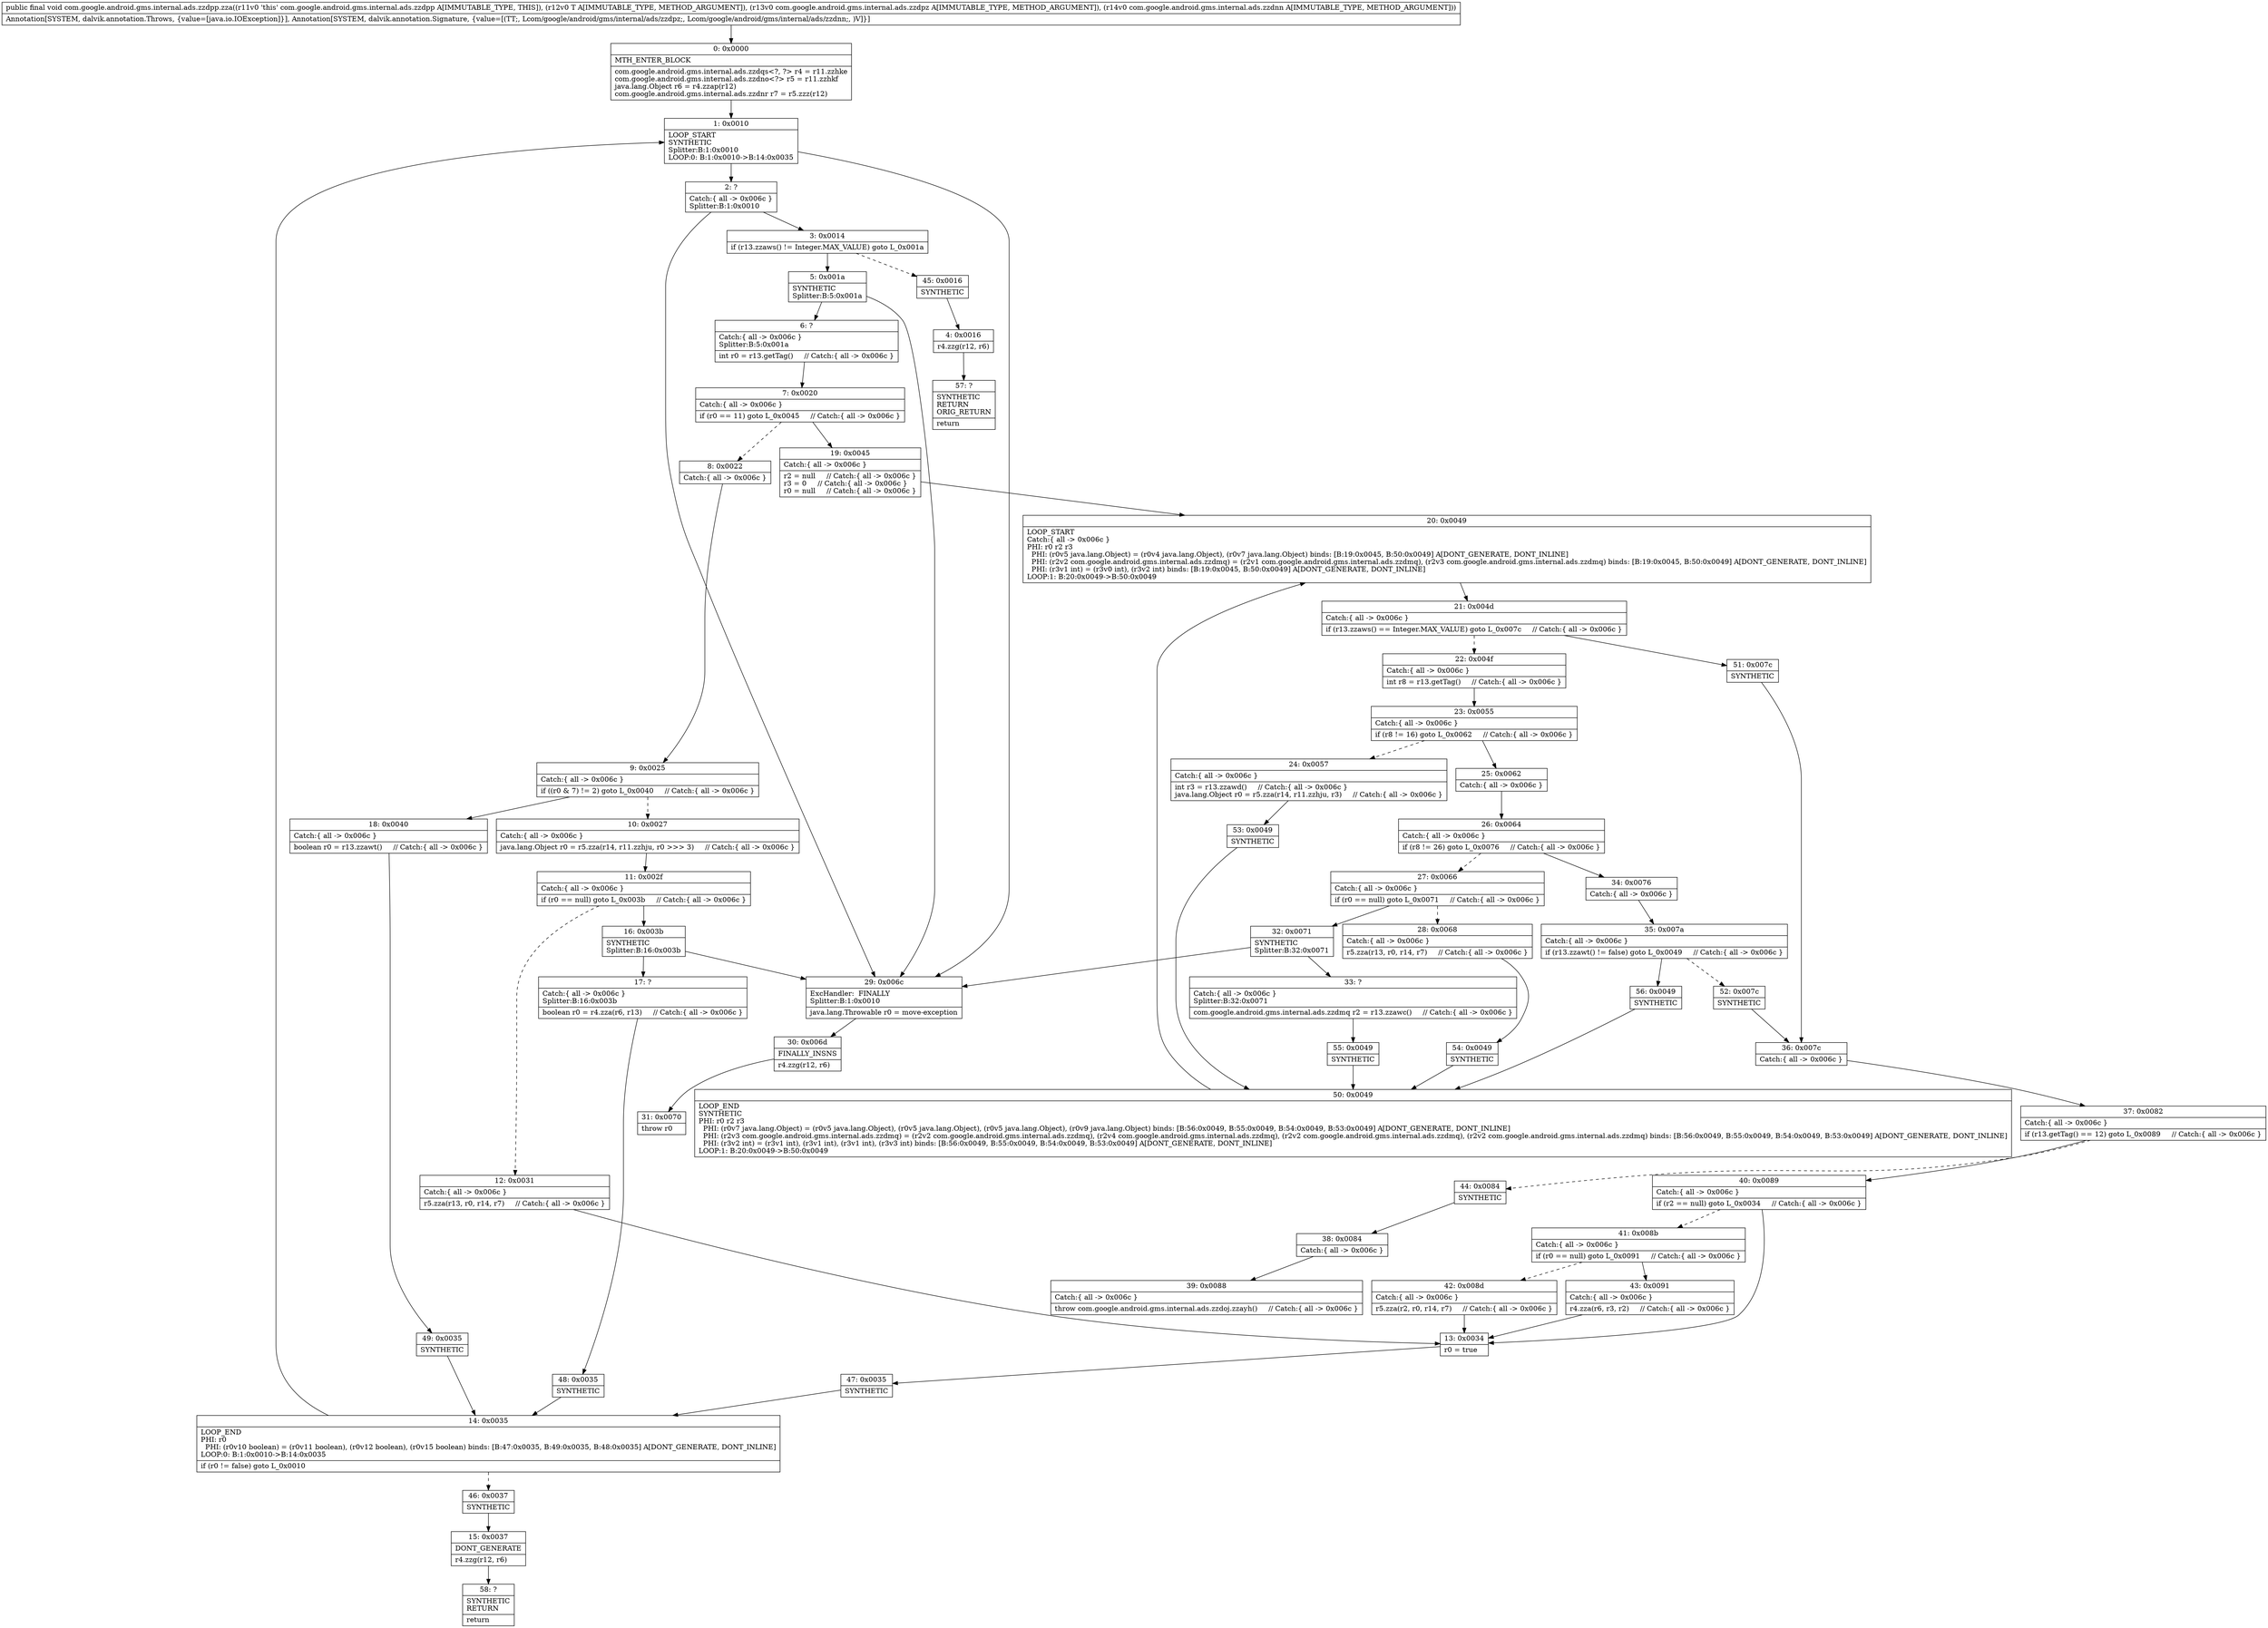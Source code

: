 digraph "CFG forcom.google.android.gms.internal.ads.zzdpp.zza(Ljava\/lang\/Object;Lcom\/google\/android\/gms\/internal\/ads\/zzdpz;Lcom\/google\/android\/gms\/internal\/ads\/zzdnn;)V" {
Node_0 [shape=record,label="{0\:\ 0x0000|MTH_ENTER_BLOCK\l|com.google.android.gms.internal.ads.zzdqs\<?, ?\> r4 = r11.zzhke\lcom.google.android.gms.internal.ads.zzdno\<?\> r5 = r11.zzhkf\ljava.lang.Object r6 = r4.zzap(r12)\lcom.google.android.gms.internal.ads.zzdnr r7 = r5.zzz(r12)\l}"];
Node_1 [shape=record,label="{1\:\ 0x0010|LOOP_START\lSYNTHETIC\lSplitter:B:1:0x0010\lLOOP:0: B:1:0x0010\-\>B:14:0x0035\l}"];
Node_2 [shape=record,label="{2\:\ ?|Catch:\{ all \-\> 0x006c \}\lSplitter:B:1:0x0010\l}"];
Node_3 [shape=record,label="{3\:\ 0x0014|if (r13.zzaws() != Integer.MAX_VALUE) goto L_0x001a\l}"];
Node_4 [shape=record,label="{4\:\ 0x0016|r4.zzg(r12, r6)\l}"];
Node_5 [shape=record,label="{5\:\ 0x001a|SYNTHETIC\lSplitter:B:5:0x001a\l}"];
Node_6 [shape=record,label="{6\:\ ?|Catch:\{ all \-\> 0x006c \}\lSplitter:B:5:0x001a\l|int r0 = r13.getTag()     \/\/ Catch:\{ all \-\> 0x006c \}\l}"];
Node_7 [shape=record,label="{7\:\ 0x0020|Catch:\{ all \-\> 0x006c \}\l|if (r0 == 11) goto L_0x0045     \/\/ Catch:\{ all \-\> 0x006c \}\l}"];
Node_8 [shape=record,label="{8\:\ 0x0022|Catch:\{ all \-\> 0x006c \}\l}"];
Node_9 [shape=record,label="{9\:\ 0x0025|Catch:\{ all \-\> 0x006c \}\l|if ((r0 & 7) != 2) goto L_0x0040     \/\/ Catch:\{ all \-\> 0x006c \}\l}"];
Node_10 [shape=record,label="{10\:\ 0x0027|Catch:\{ all \-\> 0x006c \}\l|java.lang.Object r0 = r5.zza(r14, r11.zzhju, r0 \>\>\> 3)     \/\/ Catch:\{ all \-\> 0x006c \}\l}"];
Node_11 [shape=record,label="{11\:\ 0x002f|Catch:\{ all \-\> 0x006c \}\l|if (r0 == null) goto L_0x003b     \/\/ Catch:\{ all \-\> 0x006c \}\l}"];
Node_12 [shape=record,label="{12\:\ 0x0031|Catch:\{ all \-\> 0x006c \}\l|r5.zza(r13, r0, r14, r7)     \/\/ Catch:\{ all \-\> 0x006c \}\l}"];
Node_13 [shape=record,label="{13\:\ 0x0034|r0 = true\l}"];
Node_14 [shape=record,label="{14\:\ 0x0035|LOOP_END\lPHI: r0 \l  PHI: (r0v10 boolean) = (r0v11 boolean), (r0v12 boolean), (r0v15 boolean) binds: [B:47:0x0035, B:49:0x0035, B:48:0x0035] A[DONT_GENERATE, DONT_INLINE]\lLOOP:0: B:1:0x0010\-\>B:14:0x0035\l|if (r0 != false) goto L_0x0010\l}"];
Node_15 [shape=record,label="{15\:\ 0x0037|DONT_GENERATE\l|r4.zzg(r12, r6)\l}"];
Node_16 [shape=record,label="{16\:\ 0x003b|SYNTHETIC\lSplitter:B:16:0x003b\l}"];
Node_17 [shape=record,label="{17\:\ ?|Catch:\{ all \-\> 0x006c \}\lSplitter:B:16:0x003b\l|boolean r0 = r4.zza(r6, r13)     \/\/ Catch:\{ all \-\> 0x006c \}\l}"];
Node_18 [shape=record,label="{18\:\ 0x0040|Catch:\{ all \-\> 0x006c \}\l|boolean r0 = r13.zzawt()     \/\/ Catch:\{ all \-\> 0x006c \}\l}"];
Node_19 [shape=record,label="{19\:\ 0x0045|Catch:\{ all \-\> 0x006c \}\l|r2 = null     \/\/ Catch:\{ all \-\> 0x006c \}\lr3 = 0     \/\/ Catch:\{ all \-\> 0x006c \}\lr0 = null     \/\/ Catch:\{ all \-\> 0x006c \}\l}"];
Node_20 [shape=record,label="{20\:\ 0x0049|LOOP_START\lCatch:\{ all \-\> 0x006c \}\lPHI: r0 r2 r3 \l  PHI: (r0v5 java.lang.Object) = (r0v4 java.lang.Object), (r0v7 java.lang.Object) binds: [B:19:0x0045, B:50:0x0049] A[DONT_GENERATE, DONT_INLINE]\l  PHI: (r2v2 com.google.android.gms.internal.ads.zzdmq) = (r2v1 com.google.android.gms.internal.ads.zzdmq), (r2v3 com.google.android.gms.internal.ads.zzdmq) binds: [B:19:0x0045, B:50:0x0049] A[DONT_GENERATE, DONT_INLINE]\l  PHI: (r3v1 int) = (r3v0 int), (r3v2 int) binds: [B:19:0x0045, B:50:0x0049] A[DONT_GENERATE, DONT_INLINE]\lLOOP:1: B:20:0x0049\-\>B:50:0x0049\l}"];
Node_21 [shape=record,label="{21\:\ 0x004d|Catch:\{ all \-\> 0x006c \}\l|if (r13.zzaws() == Integer.MAX_VALUE) goto L_0x007c     \/\/ Catch:\{ all \-\> 0x006c \}\l}"];
Node_22 [shape=record,label="{22\:\ 0x004f|Catch:\{ all \-\> 0x006c \}\l|int r8 = r13.getTag()     \/\/ Catch:\{ all \-\> 0x006c \}\l}"];
Node_23 [shape=record,label="{23\:\ 0x0055|Catch:\{ all \-\> 0x006c \}\l|if (r8 != 16) goto L_0x0062     \/\/ Catch:\{ all \-\> 0x006c \}\l}"];
Node_24 [shape=record,label="{24\:\ 0x0057|Catch:\{ all \-\> 0x006c \}\l|int r3 = r13.zzawd()     \/\/ Catch:\{ all \-\> 0x006c \}\ljava.lang.Object r0 = r5.zza(r14, r11.zzhju, r3)     \/\/ Catch:\{ all \-\> 0x006c \}\l}"];
Node_25 [shape=record,label="{25\:\ 0x0062|Catch:\{ all \-\> 0x006c \}\l}"];
Node_26 [shape=record,label="{26\:\ 0x0064|Catch:\{ all \-\> 0x006c \}\l|if (r8 != 26) goto L_0x0076     \/\/ Catch:\{ all \-\> 0x006c \}\l}"];
Node_27 [shape=record,label="{27\:\ 0x0066|Catch:\{ all \-\> 0x006c \}\l|if (r0 == null) goto L_0x0071     \/\/ Catch:\{ all \-\> 0x006c \}\l}"];
Node_28 [shape=record,label="{28\:\ 0x0068|Catch:\{ all \-\> 0x006c \}\l|r5.zza(r13, r0, r14, r7)     \/\/ Catch:\{ all \-\> 0x006c \}\l}"];
Node_29 [shape=record,label="{29\:\ 0x006c|ExcHandler:  FINALLY\lSplitter:B:1:0x0010\l|java.lang.Throwable r0 = move\-exception\l}"];
Node_30 [shape=record,label="{30\:\ 0x006d|FINALLY_INSNS\l|r4.zzg(r12, r6)\l}"];
Node_31 [shape=record,label="{31\:\ 0x0070|throw r0\l}"];
Node_32 [shape=record,label="{32\:\ 0x0071|SYNTHETIC\lSplitter:B:32:0x0071\l}"];
Node_33 [shape=record,label="{33\:\ ?|Catch:\{ all \-\> 0x006c \}\lSplitter:B:32:0x0071\l|com.google.android.gms.internal.ads.zzdmq r2 = r13.zzawc()     \/\/ Catch:\{ all \-\> 0x006c \}\l}"];
Node_34 [shape=record,label="{34\:\ 0x0076|Catch:\{ all \-\> 0x006c \}\l}"];
Node_35 [shape=record,label="{35\:\ 0x007a|Catch:\{ all \-\> 0x006c \}\l|if (r13.zzawt() != false) goto L_0x0049     \/\/ Catch:\{ all \-\> 0x006c \}\l}"];
Node_36 [shape=record,label="{36\:\ 0x007c|Catch:\{ all \-\> 0x006c \}\l}"];
Node_37 [shape=record,label="{37\:\ 0x0082|Catch:\{ all \-\> 0x006c \}\l|if (r13.getTag() == 12) goto L_0x0089     \/\/ Catch:\{ all \-\> 0x006c \}\l}"];
Node_38 [shape=record,label="{38\:\ 0x0084|Catch:\{ all \-\> 0x006c \}\l}"];
Node_39 [shape=record,label="{39\:\ 0x0088|Catch:\{ all \-\> 0x006c \}\l|throw com.google.android.gms.internal.ads.zzdoj.zzayh()     \/\/ Catch:\{ all \-\> 0x006c \}\l}"];
Node_40 [shape=record,label="{40\:\ 0x0089|Catch:\{ all \-\> 0x006c \}\l|if (r2 == null) goto L_0x0034     \/\/ Catch:\{ all \-\> 0x006c \}\l}"];
Node_41 [shape=record,label="{41\:\ 0x008b|Catch:\{ all \-\> 0x006c \}\l|if (r0 == null) goto L_0x0091     \/\/ Catch:\{ all \-\> 0x006c \}\l}"];
Node_42 [shape=record,label="{42\:\ 0x008d|Catch:\{ all \-\> 0x006c \}\l|r5.zza(r2, r0, r14, r7)     \/\/ Catch:\{ all \-\> 0x006c \}\l}"];
Node_43 [shape=record,label="{43\:\ 0x0091|Catch:\{ all \-\> 0x006c \}\l|r4.zza(r6, r3, r2)     \/\/ Catch:\{ all \-\> 0x006c \}\l}"];
Node_44 [shape=record,label="{44\:\ 0x0084|SYNTHETIC\l}"];
Node_45 [shape=record,label="{45\:\ 0x0016|SYNTHETIC\l}"];
Node_46 [shape=record,label="{46\:\ 0x0037|SYNTHETIC\l}"];
Node_47 [shape=record,label="{47\:\ 0x0035|SYNTHETIC\l}"];
Node_48 [shape=record,label="{48\:\ 0x0035|SYNTHETIC\l}"];
Node_49 [shape=record,label="{49\:\ 0x0035|SYNTHETIC\l}"];
Node_50 [shape=record,label="{50\:\ 0x0049|LOOP_END\lSYNTHETIC\lPHI: r0 r2 r3 \l  PHI: (r0v7 java.lang.Object) = (r0v5 java.lang.Object), (r0v5 java.lang.Object), (r0v5 java.lang.Object), (r0v9 java.lang.Object) binds: [B:56:0x0049, B:55:0x0049, B:54:0x0049, B:53:0x0049] A[DONT_GENERATE, DONT_INLINE]\l  PHI: (r2v3 com.google.android.gms.internal.ads.zzdmq) = (r2v2 com.google.android.gms.internal.ads.zzdmq), (r2v4 com.google.android.gms.internal.ads.zzdmq), (r2v2 com.google.android.gms.internal.ads.zzdmq), (r2v2 com.google.android.gms.internal.ads.zzdmq) binds: [B:56:0x0049, B:55:0x0049, B:54:0x0049, B:53:0x0049] A[DONT_GENERATE, DONT_INLINE]\l  PHI: (r3v2 int) = (r3v1 int), (r3v1 int), (r3v1 int), (r3v3 int) binds: [B:56:0x0049, B:55:0x0049, B:54:0x0049, B:53:0x0049] A[DONT_GENERATE, DONT_INLINE]\lLOOP:1: B:20:0x0049\-\>B:50:0x0049\l}"];
Node_51 [shape=record,label="{51\:\ 0x007c|SYNTHETIC\l}"];
Node_52 [shape=record,label="{52\:\ 0x007c|SYNTHETIC\l}"];
Node_53 [shape=record,label="{53\:\ 0x0049|SYNTHETIC\l}"];
Node_54 [shape=record,label="{54\:\ 0x0049|SYNTHETIC\l}"];
Node_55 [shape=record,label="{55\:\ 0x0049|SYNTHETIC\l}"];
Node_56 [shape=record,label="{56\:\ 0x0049|SYNTHETIC\l}"];
Node_57 [shape=record,label="{57\:\ ?|SYNTHETIC\lRETURN\lORIG_RETURN\l|return\l}"];
Node_58 [shape=record,label="{58\:\ ?|SYNTHETIC\lRETURN\l|return\l}"];
MethodNode[shape=record,label="{public final void com.google.android.gms.internal.ads.zzdpp.zza((r11v0 'this' com.google.android.gms.internal.ads.zzdpp A[IMMUTABLE_TYPE, THIS]), (r12v0 T A[IMMUTABLE_TYPE, METHOD_ARGUMENT]), (r13v0 com.google.android.gms.internal.ads.zzdpz A[IMMUTABLE_TYPE, METHOD_ARGUMENT]), (r14v0 com.google.android.gms.internal.ads.zzdnn A[IMMUTABLE_TYPE, METHOD_ARGUMENT]))  | Annotation[SYSTEM, dalvik.annotation.Throws, \{value=[java.io.IOException]\}], Annotation[SYSTEM, dalvik.annotation.Signature, \{value=[(TT;, Lcom\/google\/android\/gms\/internal\/ads\/zzdpz;, Lcom\/google\/android\/gms\/internal\/ads\/zzdnn;, )V]\}]\l}"];
MethodNode -> Node_0;
Node_0 -> Node_1;
Node_1 -> Node_2;
Node_1 -> Node_29;
Node_2 -> Node_29;
Node_2 -> Node_3;
Node_3 -> Node_5;
Node_3 -> Node_45[style=dashed];
Node_4 -> Node_57;
Node_5 -> Node_6;
Node_5 -> Node_29;
Node_6 -> Node_7;
Node_7 -> Node_8[style=dashed];
Node_7 -> Node_19;
Node_8 -> Node_9;
Node_9 -> Node_10[style=dashed];
Node_9 -> Node_18;
Node_10 -> Node_11;
Node_11 -> Node_12[style=dashed];
Node_11 -> Node_16;
Node_12 -> Node_13;
Node_13 -> Node_47;
Node_14 -> Node_1;
Node_14 -> Node_46[style=dashed];
Node_15 -> Node_58;
Node_16 -> Node_17;
Node_16 -> Node_29;
Node_17 -> Node_48;
Node_18 -> Node_49;
Node_19 -> Node_20;
Node_20 -> Node_21;
Node_21 -> Node_22[style=dashed];
Node_21 -> Node_51;
Node_22 -> Node_23;
Node_23 -> Node_24[style=dashed];
Node_23 -> Node_25;
Node_24 -> Node_53;
Node_25 -> Node_26;
Node_26 -> Node_27[style=dashed];
Node_26 -> Node_34;
Node_27 -> Node_28[style=dashed];
Node_27 -> Node_32;
Node_28 -> Node_54;
Node_29 -> Node_30;
Node_30 -> Node_31;
Node_32 -> Node_33;
Node_32 -> Node_29;
Node_33 -> Node_55;
Node_34 -> Node_35;
Node_35 -> Node_52[style=dashed];
Node_35 -> Node_56;
Node_36 -> Node_37;
Node_37 -> Node_40;
Node_37 -> Node_44[style=dashed];
Node_38 -> Node_39;
Node_40 -> Node_13;
Node_40 -> Node_41[style=dashed];
Node_41 -> Node_42[style=dashed];
Node_41 -> Node_43;
Node_42 -> Node_13;
Node_43 -> Node_13;
Node_44 -> Node_38;
Node_45 -> Node_4;
Node_46 -> Node_15;
Node_47 -> Node_14;
Node_48 -> Node_14;
Node_49 -> Node_14;
Node_50 -> Node_20;
Node_51 -> Node_36;
Node_52 -> Node_36;
Node_53 -> Node_50;
Node_54 -> Node_50;
Node_55 -> Node_50;
Node_56 -> Node_50;
}


